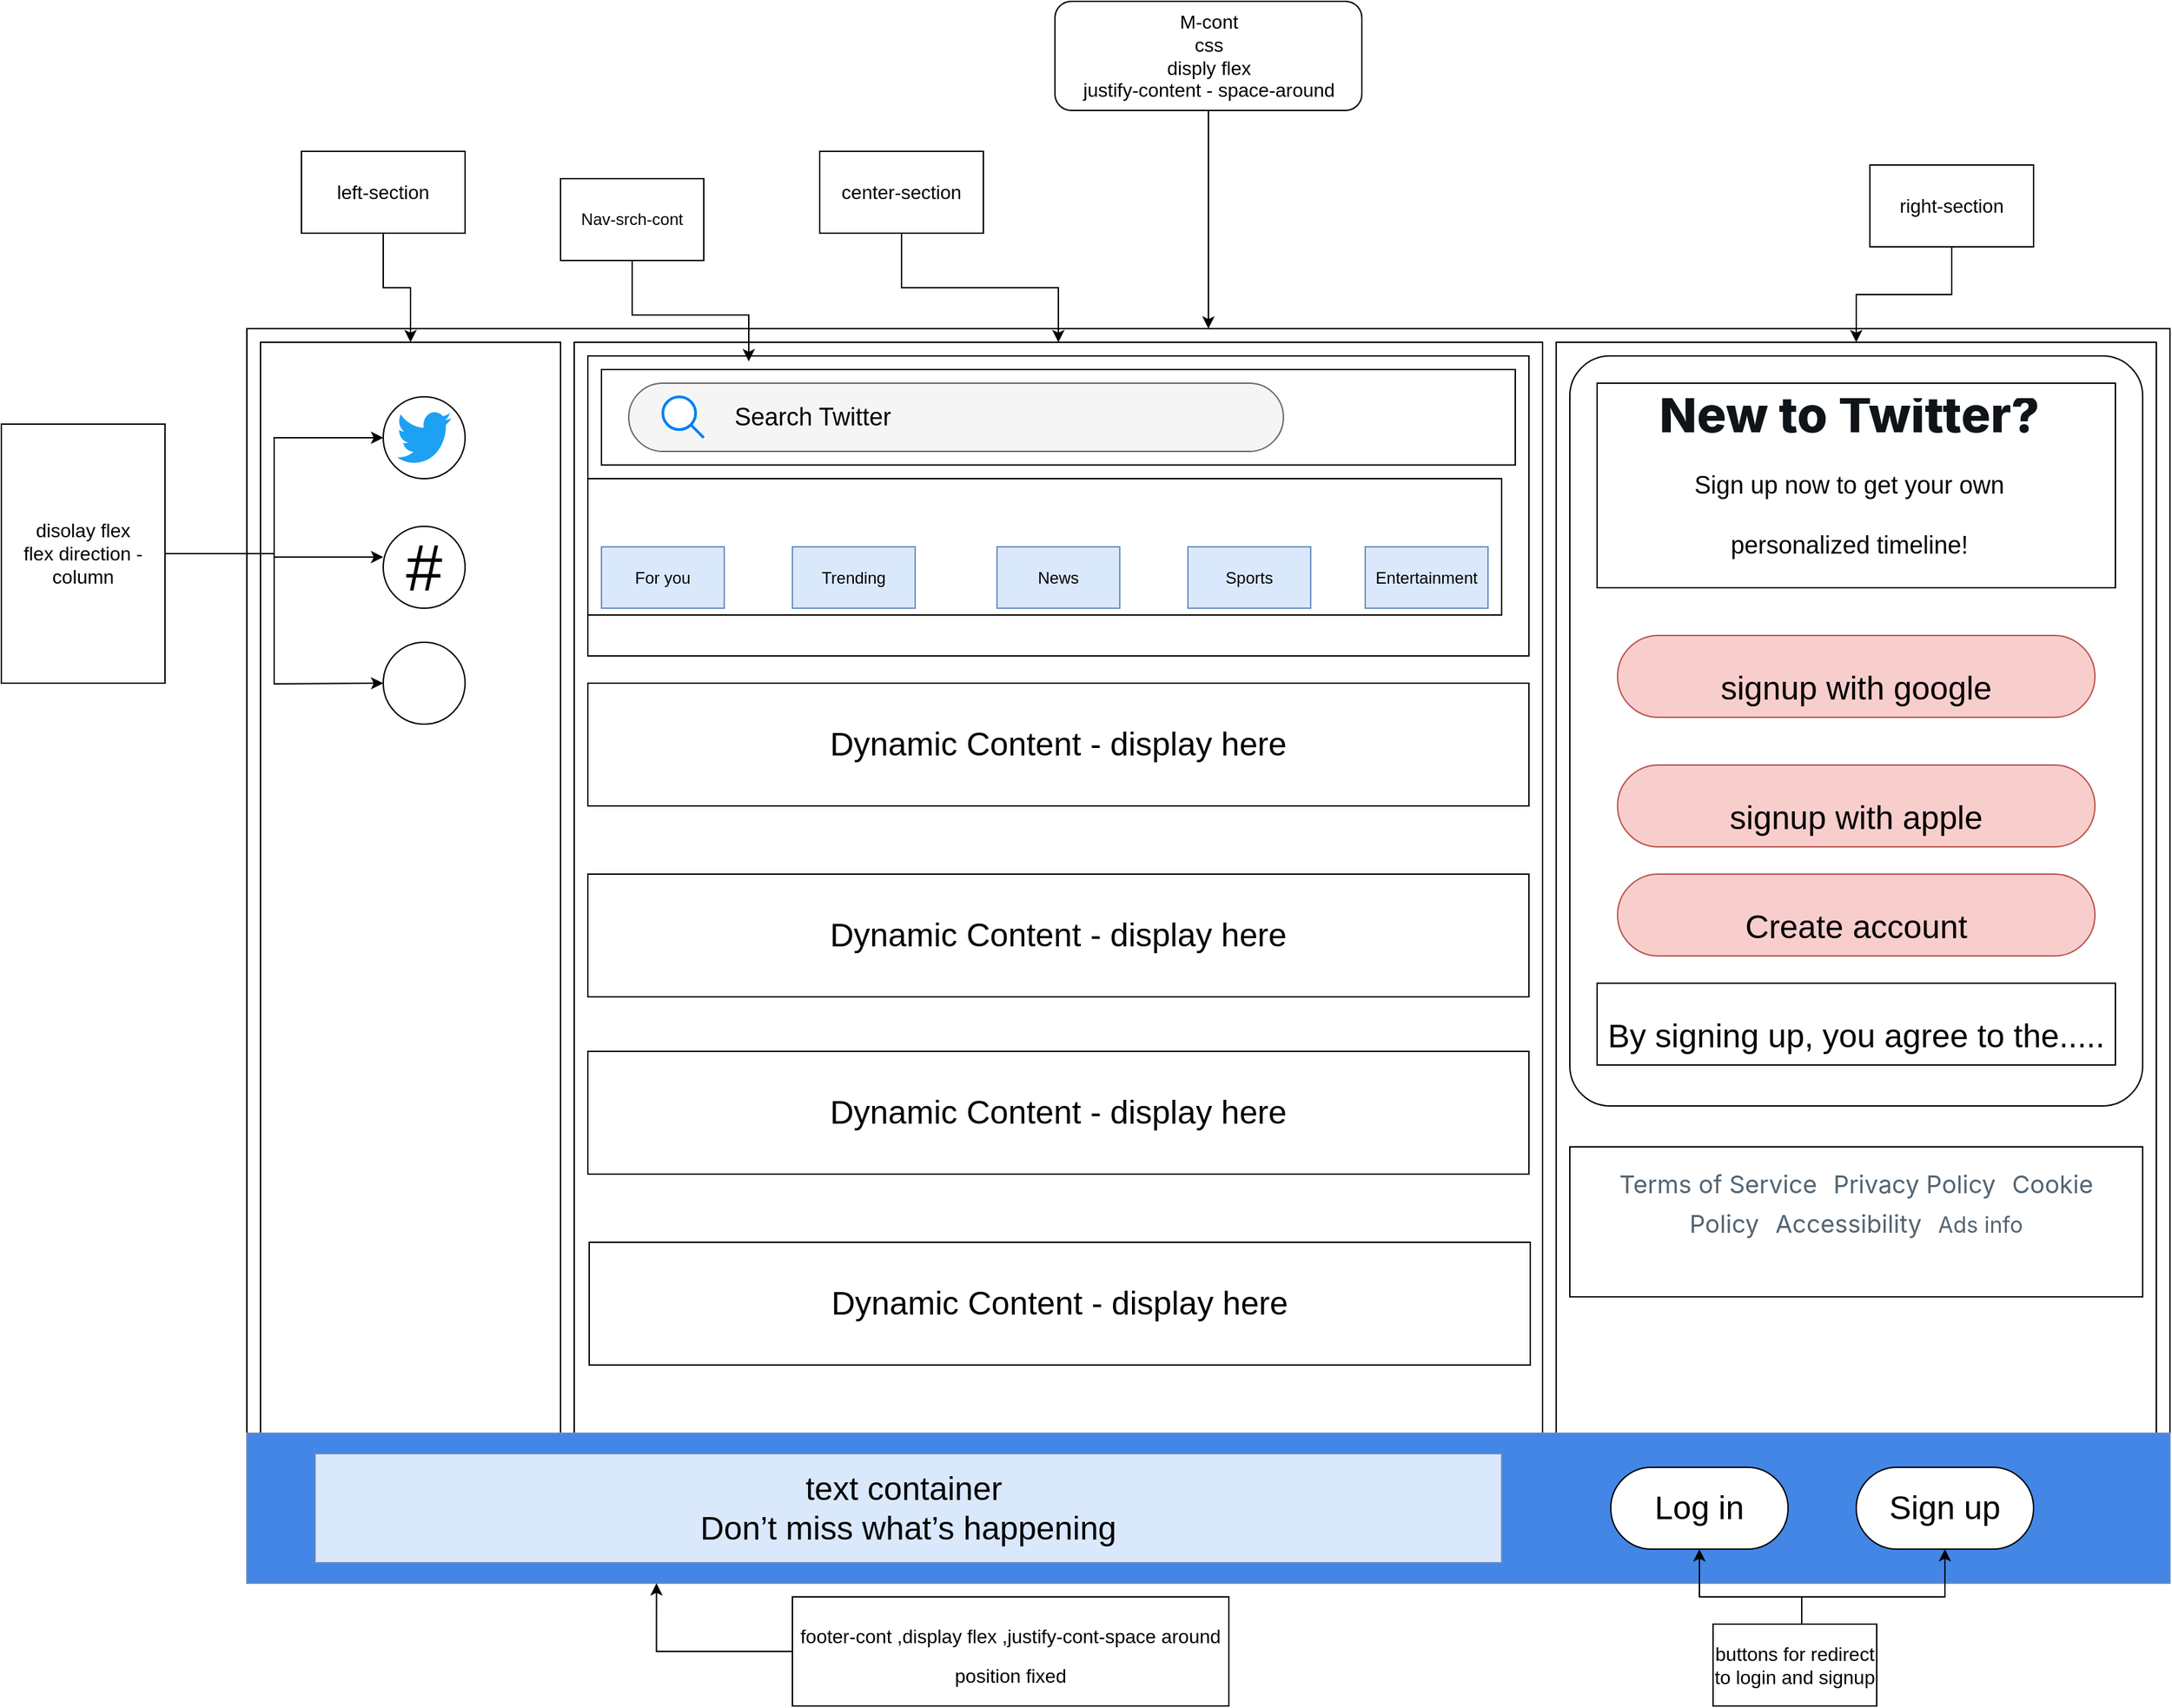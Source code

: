 <mxfile version="21.0.10" type="device"><diagram name="Page-1" id="zdwFuDenDpXzvSVqzNZZ"><mxGraphModel dx="3435" dy="2275" grid="1" gridSize="10" guides="1" tooltips="1" connect="1" arrows="1" fold="1" page="1" pageScale="1" pageWidth="850" pageHeight="1100" math="0" shadow="0"><root><mxCell id="0"/><mxCell id="1" parent="0"/><mxCell id="eelL4vkKt_CZRqixZH_p-2" value="" style="rounded=0;whiteSpace=wrap;html=1;movable=0;resizable=0;rotatable=0;deletable=0;editable=0;connectable=0;" parent="1" vertex="1"><mxGeometry x="140" y="80" width="1410" height="830" as="geometry"/></mxCell><mxCell id="eelL4vkKt_CZRqixZH_p-6" value="" style="edgeStyle=orthogonalEdgeStyle;rounded=0;orthogonalLoop=1;jettySize=auto;html=1;" parent="1" source="eelL4vkKt_CZRqixZH_p-5" target="eelL4vkKt_CZRqixZH_p-2" edge="1"><mxGeometry relative="1" as="geometry"/></mxCell><mxCell id="eelL4vkKt_CZRqixZH_p-5" value="&lt;font style=&quot;font-size: 14px;&quot;&gt;M-cont&lt;br&gt;css&lt;br&gt;disply flex&lt;br&gt;justify-content - space-around&lt;/font&gt;" style="rounded=1;whiteSpace=wrap;html=1;" parent="1" vertex="1"><mxGeometry x="732.5" y="-160" width="225" height="80" as="geometry"/></mxCell><mxCell id="eelL4vkKt_CZRqixZH_p-7" value="" style="rounded=0;whiteSpace=wrap;html=1;movable=0;resizable=0;rotatable=0;deletable=0;editable=0;connectable=0;" parent="1" vertex="1"><mxGeometry x="150" y="90" width="220" height="810" as="geometry"/></mxCell><mxCell id="eelL4vkKt_CZRqixZH_p-8" value="" style="rounded=0;whiteSpace=wrap;html=1;movable=0;resizable=0;rotatable=0;deletable=0;editable=0;connectable=0;" parent="1" vertex="1"><mxGeometry x="380" y="90" width="710" height="820" as="geometry"/></mxCell><mxCell id="eelL4vkKt_CZRqixZH_p-9" value="" style="rounded=0;whiteSpace=wrap;html=1;movable=0;resizable=0;rotatable=0;deletable=0;editable=0;connectable=0;" parent="1" vertex="1"><mxGeometry x="1100" y="90" width="440" height="810" as="geometry"/></mxCell><mxCell id="eelL4vkKt_CZRqixZH_p-10" value="" style="ellipse;whiteSpace=wrap;html=1;aspect=fixed;" parent="1" vertex="1"><mxGeometry x="240" y="130" width="60" height="60" as="geometry"/></mxCell><mxCell id="eelL4vkKt_CZRqixZH_p-23" style="edgeStyle=orthogonalEdgeStyle;rounded=0;orthogonalLoop=1;jettySize=auto;html=1;fontSize=14;" parent="1" source="eelL4vkKt_CZRqixZH_p-13" target="eelL4vkKt_CZRqixZH_p-9" edge="1"><mxGeometry relative="1" as="geometry"/></mxCell><mxCell id="eelL4vkKt_CZRqixZH_p-13" value="&lt;font style=&quot;font-size: 14px;&quot;&gt;right-section&lt;/font&gt;" style="rounded=0;whiteSpace=wrap;html=1;" parent="1" vertex="1"><mxGeometry x="1330" y="-40" width="120" height="60" as="geometry"/></mxCell><mxCell id="eelL4vkKt_CZRqixZH_p-21" style="edgeStyle=orthogonalEdgeStyle;rounded=0;orthogonalLoop=1;jettySize=auto;html=1;fontSize=14;" parent="1" source="eelL4vkKt_CZRqixZH_p-14" target="eelL4vkKt_CZRqixZH_p-8" edge="1"><mxGeometry relative="1" as="geometry"/></mxCell><mxCell id="eelL4vkKt_CZRqixZH_p-14" value="&lt;font style=&quot;font-size: 14px;&quot;&gt;center-section&lt;/font&gt;" style="rounded=0;whiteSpace=wrap;html=1;" parent="1" vertex="1"><mxGeometry x="560" y="-50" width="120" height="60" as="geometry"/></mxCell><mxCell id="eelL4vkKt_CZRqixZH_p-22" style="edgeStyle=orthogonalEdgeStyle;rounded=0;orthogonalLoop=1;jettySize=auto;html=1;entryX=0.5;entryY=0;entryDx=0;entryDy=0;fontSize=14;" parent="1" source="eelL4vkKt_CZRqixZH_p-15" target="eelL4vkKt_CZRqixZH_p-7" edge="1"><mxGeometry relative="1" as="geometry"/></mxCell><mxCell id="eelL4vkKt_CZRqixZH_p-15" value="&lt;font style=&quot;font-size: 14px;&quot;&gt;left-section&lt;/font&gt;" style="rounded=0;whiteSpace=wrap;html=1;" parent="1" vertex="1"><mxGeometry x="180" y="-50" width="120" height="60" as="geometry"/></mxCell><mxCell id="eelL4vkKt_CZRqixZH_p-34" value="" style="rounded=0;whiteSpace=wrap;html=1;fontSize=18;movable=1;resizable=1;rotatable=1;deletable=1;editable=1;connectable=1;" parent="1" vertex="1"><mxGeometry x="390" y="100" width="690" height="220" as="geometry"/></mxCell><mxCell id="lHBNWHsY7B1_Y1NMt-Qw-1" value="" style="rounded=0;whiteSpace=wrap;html=1;movable=1;resizable=1;rotatable=1;deletable=1;editable=1;connectable=1;" parent="1" vertex="1"><mxGeometry x="400" y="110" width="670" height="70" as="geometry"/></mxCell><mxCell id="ck7uMBjbUjayNVONSBxP-2" style="edgeStyle=orthogonalEdgeStyle;rounded=0;orthogonalLoop=1;jettySize=auto;html=1;entryX=0.171;entryY=0.018;entryDx=0;entryDy=0;entryPerimeter=0;" parent="1" source="ck7uMBjbUjayNVONSBxP-1" target="eelL4vkKt_CZRqixZH_p-34" edge="1"><mxGeometry relative="1" as="geometry"><Array as="points"><mxPoint x="423" y="70"/><mxPoint x="508" y="70"/></Array></mxGeometry></mxCell><mxCell id="ck7uMBjbUjayNVONSBxP-1" value="Nav-srch-cont" style="rounded=0;whiteSpace=wrap;html=1;" parent="1" vertex="1"><mxGeometry x="370" y="-30" width="105" height="60" as="geometry"/></mxCell><mxCell id="eelL4vkKt_CZRqixZH_p-25" value="" style="rounded=1;whiteSpace=wrap;html=1;fontSize=14;movable=1;resizable=1;rotatable=1;deletable=1;editable=1;connectable=1;arcSize=50;fillColor=#f5f5f5;fontColor=#333333;strokeColor=#666666;" parent="1" vertex="1"><mxGeometry x="420" y="120" width="480" height="50" as="geometry"/></mxCell><mxCell id="eelL4vkKt_CZRqixZH_p-27" value="" style="html=1;verticalLabelPosition=bottom;align=center;labelBackgroundColor=#ffffff;verticalAlign=top;strokeWidth=2;strokeColor=#0080F0;shadow=0;dashed=0;shape=mxgraph.ios7.icons.looking_glass;fontSize=14;" parent="1" vertex="1"><mxGeometry x="445" y="130" width="30" height="30" as="geometry"/></mxCell><mxCell id="eelL4vkKt_CZRqixZH_p-28" value="&lt;font style=&quot;font-size: 18px;&quot;&gt;Search Twitter&lt;/font&gt;" style="text;html=1;strokeColor=none;fillColor=none;align=center;verticalAlign=middle;whiteSpace=wrap;rounded=0;fontSize=14;movable=1;resizable=1;rotatable=1;deletable=1;editable=1;connectable=1;" parent="1" vertex="1"><mxGeometry x="490" y="130" width="130" height="30" as="geometry"/></mxCell><mxCell id="ck7uMBjbUjayNVONSBxP-3" value="" style="shape=image;html=1;verticalAlign=top;verticalLabelPosition=bottom;labelBackgroundColor=#ffffff;imageAspect=0;aspect=fixed;image=https://cdn4.iconfinder.com/data/icons/evil-icons-user-interface/64/setting-128.png" parent="1" vertex="1"><mxGeometry x="990" y="120" width="50" height="50" as="geometry"/></mxCell><mxCell id="ck7uMBjbUjayNVONSBxP-10" value="" style="dashed=0;outlineConnect=0;html=1;align=center;labelPosition=center;verticalLabelPosition=bottom;verticalAlign=top;shape=mxgraph.weblogos.twitter;fillColor=#1DA1F2;strokeColor=none" parent="1" vertex="1"><mxGeometry x="250" y="140" width="40" height="40" as="geometry"/></mxCell><mxCell id="ck7uMBjbUjayNVONSBxP-18" value="" style="ellipse;whiteSpace=wrap;html=1;aspect=fixed;" parent="1" vertex="1"><mxGeometry x="240" y="225" width="60" height="60" as="geometry"/></mxCell><mxCell id="ck7uMBjbUjayNVONSBxP-19" value="" style="ellipse;whiteSpace=wrap;html=1;aspect=fixed;" parent="1" vertex="1"><mxGeometry x="240" y="310" width="60" height="60" as="geometry"/></mxCell><mxCell id="ck7uMBjbUjayNVONSBxP-22" value="&lt;font style=&quot;font-size: 48px;&quot;&gt;#&lt;/font&gt;" style="text;html=1;strokeColor=none;fillColor=none;align=center;verticalAlign=middle;whiteSpace=wrap;rounded=0;" parent="1" vertex="1"><mxGeometry x="240" y="240" width="60" height="30" as="geometry"/></mxCell><mxCell id="ck7uMBjbUjayNVONSBxP-23" value="" style="shape=image;html=1;verticalAlign=top;verticalLabelPosition=bottom;labelBackgroundColor=#ffffff;imageAspect=0;aspect=fixed;image=https://cdn4.iconfinder.com/data/icons/evil-icons-user-interface/64/setting-128.png" parent="1" vertex="1"><mxGeometry x="245" y="315" width="50" height="50" as="geometry"/></mxCell><mxCell id="ck7uMBjbUjayNVONSBxP-26" value="" style="group" parent="1" vertex="1" connectable="0"><mxGeometry x="390" y="190" width="670" height="100" as="geometry"/></mxCell><mxCell id="ck7uMBjbUjayNVONSBxP-4" value="" style="rounded=0;whiteSpace=wrap;html=1;movable=1;resizable=1;rotatable=1;deletable=1;editable=1;connectable=1;" parent="ck7uMBjbUjayNVONSBxP-26" vertex="1"><mxGeometry width="670" height="100" as="geometry"/></mxCell><mxCell id="ck7uMBjbUjayNVONSBxP-5" value="For you" style="rounded=0;whiteSpace=wrap;html=1;fillColor=#dae8fc;strokeColor=#6c8ebf;" parent="ck7uMBjbUjayNVONSBxP-26" vertex="1"><mxGeometry x="10" y="50" width="90" height="45.0" as="geometry"/></mxCell><mxCell id="ck7uMBjbUjayNVONSBxP-6" value="Trending" style="rounded=0;whiteSpace=wrap;html=1;fillColor=#dae8fc;strokeColor=#6c8ebf;" parent="ck7uMBjbUjayNVONSBxP-26" vertex="1"><mxGeometry x="150" y="50" width="90" height="45.0" as="geometry"/></mxCell><mxCell id="ck7uMBjbUjayNVONSBxP-7" value="News" style="rounded=0;whiteSpace=wrap;html=1;fillColor=#dae8fc;strokeColor=#6c8ebf;" parent="ck7uMBjbUjayNVONSBxP-26" vertex="1"><mxGeometry x="300" y="50" width="90" height="45.0" as="geometry"/></mxCell><mxCell id="ck7uMBjbUjayNVONSBxP-8" value="Sports" style="rounded=0;whiteSpace=wrap;html=1;fillColor=#dae8fc;strokeColor=#6c8ebf;" parent="ck7uMBjbUjayNVONSBxP-26" vertex="1"><mxGeometry x="440" y="50" width="90" height="45.0" as="geometry"/></mxCell><mxCell id="ck7uMBjbUjayNVONSBxP-9" value="Entertainment" style="rounded=0;whiteSpace=wrap;html=1;fillColor=#dae8fc;strokeColor=#6c8ebf;" parent="ck7uMBjbUjayNVONSBxP-26" vertex="1"><mxGeometry x="570" y="50" width="90" height="45.0" as="geometry"/></mxCell><mxCell id="ck7uMBjbUjayNVONSBxP-30" value="" style="rounded=1;whiteSpace=wrap;html=1;fontSize=48;arcSize=7;" parent="1" vertex="1"><mxGeometry x="1110" y="100" width="420" height="550" as="geometry"/></mxCell><mxCell id="ck7uMBjbUjayNVONSBxP-29" value="" style="rounded=0;whiteSpace=wrap;html=1;fontSize=48;" parent="1" vertex="1"><mxGeometry x="1130" y="120" width="380" height="150" as="geometry"/></mxCell><mxCell id="ck7uMBjbUjayNVONSBxP-32" value="&lt;div style=&quot;&quot;&gt;&lt;span style=&quot;font-size: 24px; background-color: initial;&quot;&gt;signup with google&lt;/span&gt;&lt;/div&gt;" style="rounded=1;whiteSpace=wrap;html=1;fontSize=48;arcSize=50;fillColor=#f8cecc;strokeColor=#b85450;align=center;" parent="1" vertex="1"><mxGeometry x="1145" y="305" width="350" height="60" as="geometry"/></mxCell><mxCell id="ck7uMBjbUjayNVONSBxP-33" value="&lt;font style=&quot;font-size: 24px;&quot;&gt;signup with apple&lt;/font&gt;" style="rounded=1;whiteSpace=wrap;html=1;fontSize=48;arcSize=50;fillColor=#f8cecc;strokeColor=#b85450;" parent="1" vertex="1"><mxGeometry x="1145" y="400" width="350" height="60" as="geometry"/></mxCell><mxCell id="ck7uMBjbUjayNVONSBxP-34" value="&lt;font style=&quot;font-size: 24px;&quot;&gt;Create account&lt;/font&gt;" style="rounded=1;whiteSpace=wrap;html=1;fontSize=48;arcSize=50;fillColor=#f8cecc;strokeColor=#b85450;" parent="1" vertex="1"><mxGeometry x="1145" y="480" width="350" height="60" as="geometry"/></mxCell><mxCell id="ck7uMBjbUjayNVONSBxP-35" value="&lt;font style=&quot;font-size: 24px;&quot;&gt;By signing up, you agree to the.....&lt;/font&gt;" style="rounded=0;whiteSpace=wrap;html=1;fontSize=48;" parent="1" vertex="1"><mxGeometry x="1130" y="560" width="380" height="60" as="geometry"/></mxCell><mxCell id="ck7uMBjbUjayNVONSBxP-38" value="&lt;font style=&quot;font-size: 18px;&quot;&gt;&lt;a style=&quot;--tw-border-spacing-x: 0; --tw-border-spacing-y: 0; --tw-translate-x: 0; --tw-translate-y: 0; --tw-rotate: 0; --tw-skew-x: 0; --tw-skew-y: 0; --tw-scale-x: 1; --tw-scale-y: 1; --tw-pan-x: ; --tw-pan-y: ; --tw-pinch-zoom: ; --tw-scroll-snap-strictness: proximity; --tw-ordinal: ; --tw-slashed-zero: ; --tw-numeric-figure: ; --tw-numeric-spacing: ; --tw-numeric-fraction: ; --tw-ring-inset: ; --tw-ring-offset-width: 0px; --tw-ring-offset-color: #fff; --tw-ring-color: rgb(59 130 246 / 0.5); --tw-ring-offset-shadow: 0 0 #0000; --tw-ring-shadow: 0 0 #0000; --tw-shadow: 0 0 #0000; --tw-shadow-colored: 0 0 #0000; --tw-blur: ; --tw-brightness: ; --tw-contrast: ; --tw-grayscale: ; --tw-hue-rotate: ; --tw-invert: ; --tw-saturate: ; --tw-sepia: ; --tw-drop-shadow: ; --tw-backdrop-blur: ; --tw-backdrop-brightness: ; --tw-backdrop-contrast: ; --tw-backdrop-grayscale: ; --tw-backdrop-hue-rotate: ; --tw-backdrop-invert: ; --tw-backdrop-opacity: ; --tw-backdrop-saturate: ; --tw-backdrop-sepia: ; cursor: pointer; background-color: rgb(255, 255, 255); color: rgb(83, 100, 113); font-variant-numeric: normal; font-variant-east-asian: normal; font-variant-alternates: normal; font-kerning: auto; font-optical-sizing: auto; font-feature-settings: normal; font-variation-settings: normal; font-stretch: normal; line-height: 16px; font-family: TwitterChirp, -apple-system, BlinkMacSystemFont, &amp;quot;Segoe UI&amp;quot;, Roboto, Helvetica, Arial, sans-serif; list-style: none; margin: 2px 0px; text-align: start; text-decoration-line: none; border: 0px solid black; box-sizing: border-box; display: inline; padding: 0px 12px 0px 0px; overflow-wrap: break-word; min-width: 0px;&quot; class=&quot;css-4rbku5 css-18t94o4 css-901oao r-14j79pv r-1loqt21 r-37j5jr r-n6v787 r-16dba41 r-1cwl3u0 r-hrzydr r-bcqeeo r-j2kj52 r-qvutc0&quot; role=&quot;link&quot; target=&quot;_blank&quot; rel=&quot;noopener noreferrer nofollow&quot; dir=&quot;ltr&quot; href=&quot;https://twitter.com/tos&quot;&gt;Terms of Service&lt;/a&gt;&lt;a style=&quot;--tw-border-spacing-x: 0; --tw-border-spacing-y: 0; --tw-translate-x: 0; --tw-translate-y: 0; --tw-rotate: 0; --tw-skew-x: 0; --tw-skew-y: 0; --tw-scale-x: 1; --tw-scale-y: 1; --tw-pan-x: ; --tw-pan-y: ; --tw-pinch-zoom: ; --tw-scroll-snap-strictness: proximity; --tw-ordinal: ; --tw-slashed-zero: ; --tw-numeric-figure: ; --tw-numeric-spacing: ; --tw-numeric-fraction: ; --tw-ring-inset: ; --tw-ring-offset-width: 0px; --tw-ring-offset-color: #fff; --tw-ring-color: rgb(59 130 246 / 0.5); --tw-ring-offset-shadow: 0 0 #0000; --tw-ring-shadow: 0 0 #0000; --tw-shadow: 0 0 #0000; --tw-shadow-colored: 0 0 #0000; --tw-blur: ; --tw-brightness: ; --tw-contrast: ; --tw-grayscale: ; --tw-hue-rotate: ; --tw-invert: ; --tw-saturate: ; --tw-sepia: ; --tw-drop-shadow: ; --tw-backdrop-blur: ; --tw-backdrop-brightness: ; --tw-backdrop-contrast: ; --tw-backdrop-grayscale: ; --tw-backdrop-hue-rotate: ; --tw-backdrop-invert: ; --tw-backdrop-opacity: ; --tw-backdrop-saturate: ; --tw-backdrop-sepia: ; cursor: pointer; background-color: rgb(255, 255, 255); color: rgb(83, 100, 113); font-variant-numeric: normal; font-variant-east-asian: normal; font-variant-alternates: normal; font-kerning: auto; font-optical-sizing: auto; font-feature-settings: normal; font-variation-settings: normal; font-stretch: normal; line-height: 16px; font-family: TwitterChirp, -apple-system, BlinkMacSystemFont, &amp;quot;Segoe UI&amp;quot;, Roboto, Helvetica, Arial, sans-serif; list-style: none; margin: 2px 0px; text-align: start; text-decoration-line: none; border: 0px solid black; box-sizing: border-box; display: inline; padding: 0px 12px 0px 0px; overflow-wrap: break-word; min-width: 0px;&quot; class=&quot;css-4rbku5 css-18t94o4 css-901oao r-14j79pv r-1loqt21 r-37j5jr r-n6v787 r-16dba41 r-1cwl3u0 r-hrzydr r-bcqeeo r-j2kj52 r-qvutc0&quot; role=&quot;link&quot; target=&quot;_blank&quot; rel=&quot;noopener noreferrer nofollow&quot; dir=&quot;ltr&quot; href=&quot;https://twitter.com/privacy&quot;&gt;&lt;span style=&quot;--tw-border-spacing-x: 0; --tw-border-spacing-y: 0; --tw-translate-x: 0; --tw-translate-y: 0; --tw-rotate: 0; --tw-skew-x: 0; --tw-skew-y: 0; --tw-scale-x: 1; --tw-scale-y: 1; --tw-pan-x: ; --tw-pan-y: ; --tw-pinch-zoom: ; --tw-scroll-snap-strictness: proximity; --tw-ordinal: ; --tw-slashed-zero: ; --tw-numeric-figure: ; --tw-numeric-spacing: ; --tw-numeric-fraction: ; --tw-ring-inset: ; --tw-ring-offset-width: 0px; --tw-ring-offset-color: #fff; --tw-ring-color: rgb(59 130 246 / 0.5); --tw-ring-offset-shadow: 0 0 #0000; --tw-ring-shadow: 0 0 #0000; --tw-shadow: 0 0 #0000; --tw-shadow-colored: 0 0 #0000; --tw-blur: ; --tw-brightness: ; --tw-contrast: ; --tw-grayscale: ; --tw-hue-rotate: ; --tw-invert: ; --tw-saturate: ; --tw-sepia: ; --tw-drop-shadow: ; --tw-backdrop-blur: ; --tw-backdrop-brightness: ; --tw-backdrop-contrast: ; --tw-backdrop-grayscale: ; --tw-backdrop-hue-rotate: ; --tw-backdrop-invert: ; --tw-backdrop-opacity: ; --tw-backdrop-saturate: ; --tw-backdrop-sepia: ; border: 0px solid black; box-sizing: border-box; color: inherit; display: inline; font-style: inherit; font-variant: inherit; font-weight: inherit; font-stretch: inherit; line-height: inherit; font-family: inherit; font-optical-sizing: inherit; font-kerning: inherit; font-feature-settings: inherit; font-variation-settings: inherit; margin: 0px; padding: 0px; overflow-wrap: break-word; min-width: 0px;&quot; class=&quot;css-901oao css-16my406 r-poiln3 r-bcqeeo r-qvutc0&quot;&gt;Privacy Policy&lt;/span&gt;&lt;/a&gt;&lt;a style=&quot;--tw-border-spacing-x: 0; --tw-border-spacing-y: 0; --tw-translate-x: 0; --tw-translate-y: 0; --tw-rotate: 0; --tw-skew-x: 0; --tw-skew-y: 0; --tw-scale-x: 1; --tw-scale-y: 1; --tw-pan-x: ; --tw-pan-y: ; --tw-pinch-zoom: ; --tw-scroll-snap-strictness: proximity; --tw-ordinal: ; --tw-slashed-zero: ; --tw-numeric-figure: ; --tw-numeric-spacing: ; --tw-numeric-fraction: ; --tw-ring-inset: ; --tw-ring-offset-width: 0px; --tw-ring-offset-color: #fff; --tw-ring-color: rgb(59 130 246 / 0.5); --tw-ring-offset-shadow: 0 0 #0000; --tw-ring-shadow: 0 0 #0000; --tw-shadow: 0 0 #0000; --tw-shadow-colored: 0 0 #0000; --tw-blur: ; --tw-brightness: ; --tw-contrast: ; --tw-grayscale: ; --tw-hue-rotate: ; --tw-invert: ; --tw-saturate: ; --tw-sepia: ; --tw-drop-shadow: ; --tw-backdrop-blur: ; --tw-backdrop-brightness: ; --tw-backdrop-contrast: ; --tw-backdrop-grayscale: ; --tw-backdrop-hue-rotate: ; --tw-backdrop-invert: ; --tw-backdrop-opacity: ; --tw-backdrop-saturate: ; --tw-backdrop-sepia: ; cursor: pointer; background-color: rgb(255, 255, 255); color: rgb(83, 100, 113); font-variant-numeric: normal; font-variant-east-asian: normal; font-variant-alternates: normal; font-kerning: auto; font-optical-sizing: auto; font-feature-settings: normal; font-variation-settings: normal; font-stretch: normal; line-height: 16px; font-family: TwitterChirp, -apple-system, BlinkMacSystemFont, &amp;quot;Segoe UI&amp;quot;, Roboto, Helvetica, Arial, sans-serif; list-style: none; margin: 2px 0px; text-align: start; text-decoration-line: none; border: 0px solid black; box-sizing: border-box; display: inline; padding: 0px 12px 0px 0px; overflow-wrap: break-word; min-width: 0px;&quot; class=&quot;css-4rbku5 css-18t94o4 css-901oao r-14j79pv r-1loqt21 r-37j5jr r-n6v787 r-16dba41 r-1cwl3u0 r-hrzydr r-bcqeeo r-j2kj52 r-qvutc0&quot; role=&quot;link&quot; target=&quot;_blank&quot; rel=&quot;noopener noreferrer nofollow&quot; dir=&quot;ltr&quot; href=&quot;https://support.twitter.com/articles/20170514&quot;&gt;&lt;span style=&quot;--tw-border-spacing-x: 0; --tw-border-spacing-y: 0; --tw-translate-x: 0; --tw-translate-y: 0; --tw-rotate: 0; --tw-skew-x: 0; --tw-skew-y: 0; --tw-scale-x: 1; --tw-scale-y: 1; --tw-pan-x: ; --tw-pan-y: ; --tw-pinch-zoom: ; --tw-scroll-snap-strictness: proximity; --tw-ordinal: ; --tw-slashed-zero: ; --tw-numeric-figure: ; --tw-numeric-spacing: ; --tw-numeric-fraction: ; --tw-ring-inset: ; --tw-ring-offset-width: 0px; --tw-ring-offset-color: #fff; --tw-ring-color: rgb(59 130 246 / 0.5); --tw-ring-offset-shadow: 0 0 #0000; --tw-ring-shadow: 0 0 #0000; --tw-shadow: 0 0 #0000; --tw-shadow-colored: 0 0 #0000; --tw-blur: ; --tw-brightness: ; --tw-contrast: ; --tw-grayscale: ; --tw-hue-rotate: ; --tw-invert: ; --tw-saturate: ; --tw-sepia: ; --tw-drop-shadow: ; --tw-backdrop-blur: ; --tw-backdrop-brightness: ; --tw-backdrop-contrast: ; --tw-backdrop-grayscale: ; --tw-backdrop-hue-rotate: ; --tw-backdrop-invert: ; --tw-backdrop-opacity: ; --tw-backdrop-saturate: ; --tw-backdrop-sepia: ; border: 0px solid black; box-sizing: border-box; color: inherit; display: inline; font-style: inherit; font-variant: inherit; font-weight: inherit; font-stretch: inherit; line-height: inherit; font-family: inherit; font-optical-sizing: inherit; font-kerning: inherit; font-feature-settings: inherit; font-variation-settings: inherit; margin: 0px; padding: 0px; overflow-wrap: break-word; min-width: 0px;&quot; class=&quot;css-901oao css-16my406 r-poiln3 r-bcqeeo r-qvutc0&quot;&gt;Cookie Policy&lt;/span&gt;&lt;/a&gt;&lt;a style=&quot;--tw-border-spacing-x: 0; --tw-border-spacing-y: 0; --tw-translate-x: 0; --tw-translate-y: 0; --tw-rotate: 0; --tw-skew-x: 0; --tw-skew-y: 0; --tw-scale-x: 1; --tw-scale-y: 1; --tw-pan-x: ; --tw-pan-y: ; --tw-pinch-zoom: ; --tw-scroll-snap-strictness: proximity; --tw-ordinal: ; --tw-slashed-zero: ; --tw-numeric-figure: ; --tw-numeric-spacing: ; --tw-numeric-fraction: ; --tw-ring-inset: ; --tw-ring-offset-width: 0px; --tw-ring-offset-color: #fff; --tw-ring-color: rgb(59 130 246 / 0.5); --tw-ring-offset-shadow: 0 0 #0000; --tw-ring-shadow: 0 0 #0000; --tw-shadow: 0 0 #0000; --tw-shadow-colored: 0 0 #0000; --tw-blur: ; --tw-brightness: ; --tw-contrast: ; --tw-grayscale: ; --tw-hue-rotate: ; --tw-invert: ; --tw-saturate: ; --tw-sepia: ; --tw-drop-shadow: ; --tw-backdrop-blur: ; --tw-backdrop-brightness: ; --tw-backdrop-contrast: ; --tw-backdrop-grayscale: ; --tw-backdrop-hue-rotate: ; --tw-backdrop-invert: ; --tw-backdrop-opacity: ; --tw-backdrop-saturate: ; --tw-backdrop-sepia: ; cursor: pointer; background-color: rgb(255, 255, 255); color: rgb(83, 100, 113); font-variant-numeric: normal; font-variant-east-asian: normal; font-variant-alternates: normal; font-kerning: auto; font-optical-sizing: auto; font-feature-settings: normal; font-variation-settings: normal; font-stretch: normal; line-height: 16px; font-family: TwitterChirp, -apple-system, BlinkMacSystemFont, &amp;quot;Segoe UI&amp;quot;, Roboto, Helvetica, Arial, sans-serif; list-style: none; margin: 2px 0px; text-align: start; text-decoration-line: none; border: 0px solid black; box-sizing: border-box; display: inline; padding: 0px 12px 0px 0px; overflow-wrap: break-word; min-width: 0px;&quot; class=&quot;css-4rbku5 css-18t94o4 css-901oao r-14j79pv r-1loqt21 r-37j5jr r-n6v787 r-16dba41 r-1cwl3u0 r-hrzydr r-bcqeeo r-j2kj52 r-qvutc0&quot; role=&quot;link&quot; target=&quot;_blank&quot; rel=&quot;noopener noreferrer nofollow&quot; dir=&quot;ltr&quot; href=&quot;https://help.twitter.com/resources/accessibility&quot;&gt;&lt;span style=&quot;--tw-border-spacing-x: 0; --tw-border-spacing-y: 0; --tw-translate-x: 0; --tw-translate-y: 0; --tw-rotate: 0; --tw-skew-x: 0; --tw-skew-y: 0; --tw-scale-x: 1; --tw-scale-y: 1; --tw-pan-x: ; --tw-pan-y: ; --tw-pinch-zoom: ; --tw-scroll-snap-strictness: proximity; --tw-ordinal: ; --tw-slashed-zero: ; --tw-numeric-figure: ; --tw-numeric-spacing: ; --tw-numeric-fraction: ; --tw-ring-inset: ; --tw-ring-offset-width: 0px; --tw-ring-offset-color: #fff; --tw-ring-color: rgb(59 130 246 / 0.5); --tw-ring-offset-shadow: 0 0 #0000; --tw-ring-shadow: 0 0 #0000; --tw-shadow: 0 0 #0000; --tw-shadow-colored: 0 0 #0000; --tw-blur: ; --tw-brightness: ; --tw-contrast: ; --tw-grayscale: ; --tw-hue-rotate: ; --tw-invert: ; --tw-saturate: ; --tw-sepia: ; --tw-drop-shadow: ; --tw-backdrop-blur: ; --tw-backdrop-brightness: ; --tw-backdrop-contrast: ; --tw-backdrop-grayscale: ; --tw-backdrop-hue-rotate: ; --tw-backdrop-invert: ; --tw-backdrop-opacity: ; --tw-backdrop-saturate: ; --tw-backdrop-sepia: ; border: 0px solid black; box-sizing: border-box; color: inherit; display: inline; font-style: inherit; font-variant: inherit; font-weight: inherit; font-stretch: inherit; line-height: inherit; font-family: inherit; font-optical-sizing: inherit; font-kerning: inherit; font-feature-settings: inherit; font-variation-settings: inherit; margin: 0px; padding: 0px; overflow-wrap: break-word; min-width: 0px;&quot; class=&quot;css-901oao css-16my406 r-poiln3 r-bcqeeo r-qvutc0&quot;&gt;Accessibility&lt;/span&gt;&lt;/a&gt;&lt;/font&gt;&lt;a style=&quot;--tw-border-spacing-x: 0; --tw-border-spacing-y: 0; --tw-translate-x: 0; --tw-translate-y: 0; --tw-rotate: 0; --tw-skew-x: 0; --tw-skew-y: 0; --tw-scale-x: 1; --tw-scale-y: 1; --tw-pan-x: ; --tw-pan-y: ; --tw-pinch-zoom: ; --tw-scroll-snap-strictness: proximity; --tw-ordinal: ; --tw-slashed-zero: ; --tw-numeric-figure: ; --tw-numeric-spacing: ; --tw-numeric-fraction: ; --tw-ring-inset: ; --tw-ring-offset-width: 0px; --tw-ring-offset-color: #fff; --tw-ring-color: rgb(59 130 246 / 0.5); --tw-ring-offset-shadow: 0 0 #0000; --tw-ring-shadow: 0 0 #0000; --tw-shadow: 0 0 #0000; --tw-shadow-colored: 0 0 #0000; --tw-blur: ; --tw-brightness: ; --tw-contrast: ; --tw-grayscale: ; --tw-hue-rotate: ; --tw-invert: ; --tw-saturate: ; --tw-sepia: ; --tw-drop-shadow: ; --tw-backdrop-blur: ; --tw-backdrop-brightness: ; --tw-backdrop-contrast: ; --tw-backdrop-grayscale: ; --tw-backdrop-hue-rotate: ; --tw-backdrop-invert: ; --tw-backdrop-opacity: ; --tw-backdrop-saturate: ; --tw-backdrop-sepia: ; cursor: pointer; background-color: rgb(255, 255, 255); color: rgb(83, 100, 113); font-variant-numeric: normal; font-variant-east-asian: normal; font-variant-alternates: normal; font-kerning: auto; font-optical-sizing: auto; font-feature-settings: normal; font-variation-settings: normal; font-stretch: normal; line-height: 16px; font-family: TwitterChirp, -apple-system, BlinkMacSystemFont, &amp;quot;Segoe UI&amp;quot;, Roboto, Helvetica, Arial, sans-serif; list-style: none; margin: 2px 0px; text-align: start; text-decoration-line: none; border: 0px solid black; box-sizing: border-box; display: inline; padding: 0px 12px 0px 0px; overflow-wrap: break-word; min-width: 0px;&quot; class=&quot;css-4rbku5 css-18t94o4 css-901oao r-14j79pv r-1loqt21 r-37j5jr r-n6v787 r-16dba41 r-1cwl3u0 r-hrzydr r-bcqeeo r-j2kj52 r-qvutc0&quot; role=&quot;link&quot; target=&quot;_blank&quot; rel=&quot;noopener noreferrer nofollow&quot; dir=&quot;ltr&quot; href=&quot;https://business.twitter.com/en/help/troubleshooting/how-twitter-ads-work.html?ref=web-twc-ao-gbl-adsinfo&amp;amp;utm_source=twc&amp;amp;utm_medium=web&amp;amp;utm_campaign=ao&amp;amp;utm_content=adsinfo&quot;&gt;&lt;span style=&quot;font-style: inherit; font-variant: inherit; font-weight: inherit; font-stretch: inherit; line-height: inherit; font-family: inherit; font-optical-sizing: inherit; font-kerning: inherit; font-feature-settings: inherit; font-variation-settings: inherit; --tw-border-spacing-x: 0; --tw-border-spacing-y: 0; --tw-translate-x: 0; --tw-translate-y: 0; --tw-rotate: 0; --tw-skew-x: 0; --tw-skew-y: 0; --tw-scale-x: 1; --tw-scale-y: 1; --tw-pan-x: ; --tw-pan-y: ; --tw-pinch-zoom: ; --tw-scroll-snap-strictness: proximity; --tw-ordinal: ; --tw-slashed-zero: ; --tw-numeric-figure: ; --tw-numeric-spacing: ; --tw-numeric-fraction: ; --tw-ring-inset: ; --tw-ring-offset-width: 0px; --tw-ring-offset-color: #fff; --tw-ring-color: rgb(59 130 246 / 0.5); --tw-ring-offset-shadow: 0 0 #0000; --tw-ring-shadow: 0 0 #0000; --tw-shadow: 0 0 #0000; --tw-shadow-colored: 0 0 #0000; --tw-blur: ; --tw-brightness: ; --tw-contrast: ; --tw-grayscale: ; --tw-hue-rotate: ; --tw-invert: ; --tw-saturate: ; --tw-sepia: ; --tw-drop-shadow: ; --tw-backdrop-blur: ; --tw-backdrop-brightness: ; --tw-backdrop-contrast: ; --tw-backdrop-grayscale: ; --tw-backdrop-hue-rotate: ; --tw-backdrop-invert: ; --tw-backdrop-opacity: ; --tw-backdrop-saturate: ; --tw-backdrop-sepia: ; border: 0px solid black; box-sizing: border-box; color: inherit; display: inline; margin: 0px; padding: 0px; overflow-wrap: break-word; min-width: 0px;&quot; class=&quot;css-901oao css-16my406 r-poiln3 r-bcqeeo r-qvutc0&quot;&gt;&lt;font size=&quot;3&quot;&gt;Ads info&lt;/font&gt;&lt;br&gt;&lt;/span&gt;&lt;/a&gt;" style="rounded=0;whiteSpace=wrap;html=1;fontSize=24;" parent="1" vertex="1"><mxGeometry x="1110" y="680" width="420" height="110" as="geometry"/></mxCell><mxCell id="ck7uMBjbUjayNVONSBxP-39" value="&lt;font style=&quot;font-size: 24px;&quot;&gt;&lt;br&gt;&lt;/font&gt;&lt;h2 style=&quot;--tw-border-spacing-x: 0; --tw-border-spacing-y: 0; --tw-translate-x: 0; --tw-translate-y: 0; --tw-rotate: 0; --tw-skew-x: 0; --tw-skew-y: 0; --tw-scale-x: 1; --tw-scale-y: 1; --tw-pan-x: ; --tw-pan-y: ; --tw-pinch-zoom: ; --tw-scroll-snap-strictness: proximity; --tw-ordinal: ; --tw-slashed-zero: ; --tw-numeric-figure: ; --tw-numeric-spacing: ; --tw-numeric-fraction: ; --tw-ring-inset: ; --tw-ring-offset-width: 0px; --tw-ring-offset-color: #fff; --tw-ring-color: rgb(59 130 246 / 0.5); --tw-ring-offset-shadow: 0 0 #0000; --tw-ring-shadow: 0 0 #0000; --tw-shadow: 0 0 #0000; --tw-shadow-colored: 0 0 #0000; --tw-blur: ; --tw-brightness: ; --tw-contrast: ; --tw-grayscale: ; --tw-hue-rotate: ; --tw-invert: ; --tw-saturate: ; --tw-sepia: ; --tw-drop-shadow: ; --tw-backdrop-blur: ; --tw-backdrop-brightness: ; --tw-backdrop-contrast: ; --tw-backdrop-grayscale: ; --tw-backdrop-hue-rotate: ; --tw-backdrop-invert: ; --tw-backdrop-opacity: ; --tw-backdrop-saturate: ; --tw-backdrop-sepia: ; background-color: rgb(255, 255, 255); font-variant-numeric: inherit; font-variant-east-asian: inherit; font-variant-alternates: inherit; font-weight: inherit; font-stretch: inherit; line-height: inherit; font-family: &amp;quot;Times New Roman&amp;quot;; font-optical-sizing: inherit; font-kerning: inherit; font-feature-settings: inherit; font-variation-settings: inherit; list-style: none; margin: 0px; text-align: start; -webkit-box-align: stretch; -webkit-box-direction: normal; -webkit-box-orient: horizontal; align-items: stretch; border: 0px solid black; box-sizing: border-box; display: flex; flex-basis: auto; flex-direction: row; flex-shrink: 0; min-height: 0px; min-width: 0px; padding: 0px; position: relative; z-index: 0;&quot; class=&quot;css-4rbku5 css-1dbjc4n r-18u37iz&quot; role=&quot;heading&quot; aria-level=&quot;2&quot;&gt;&lt;div style=&quot;--tw-border-spacing-x: 0; --tw-border-spacing-y: 0; --tw-translate-x: 0; --tw-translate-y: 0; --tw-rotate: 0; --tw-skew-x: 0; --tw-skew-y: 0; --tw-scale-x: 1; --tw-scale-y: 1; --tw-pan-x: ; --tw-pan-y: ; --tw-pinch-zoom: ; --tw-scroll-snap-strictness: proximity; --tw-ordinal: ; --tw-slashed-zero: ; --tw-numeric-figure: ; --tw-numeric-spacing: ; --tw-numeric-fraction: ; --tw-ring-inset: ; --tw-ring-offset-width: 0px; --tw-ring-offset-color: #fff; --tw-ring-color: rgb(59 130 246 / 0.5); --tw-ring-offset-shadow: 0 0 #0000; --tw-ring-shadow: 0 0 #0000; --tw-shadow: 0 0 #0000; --tw-shadow-colored: 0 0 #0000; --tw-blur: ; --tw-brightness: ; --tw-contrast: ; --tw-grayscale: ; --tw-hue-rotate: ; --tw-invert: ; --tw-saturate: ; --tw-sepia: ; --tw-drop-shadow: ; --tw-backdrop-blur: ; --tw-backdrop-brightness: ; --tw-backdrop-contrast: ; --tw-backdrop-grayscale: ; --tw-backdrop-hue-rotate: ; --tw-backdrop-invert: ; --tw-backdrop-opacity: ; --tw-backdrop-saturate: ; --tw-backdrop-sepia: ; border: 0px solid black; box-sizing: border-box; color: rgb(15, 20, 25); display: -webkit-box; font-variant-numeric: normal; font-variant-east-asian: normal; font-variant-alternates: normal; font-kerning: auto; font-optical-sizing: auto; font-feature-settings: normal; font-variation-settings: normal; font-weight: 800; font-stretch: normal; line-height: 24px; font-family: TwitterChirp, -apple-system, BlinkMacSystemFont, &amp;quot;Segoe UI&amp;quot;, Roboto, Helvetica, Arial, sans-serif; margin: 0px; padding: 0px; overflow-wrap: break-word; -webkit-box-orient: vertical; max-width: 100%; overflow: hidden; text-overflow: ellipsis; min-width: 0px; align-self: center; -webkit-line-clamp: 3;&quot; class=&quot;css-901oao css-cens5h r-1kihuf0 r-18jsvk2 r-37j5jr r-adyw6z r-1vr29t4 r-135wba7 r-bcqeeo r-qvutc0&quot; dir=&quot;ltr&quot;&gt;&lt;font style=&quot;font-size: 36px;&quot;&gt;New to Twitter?&lt;/font&gt;&lt;/div&gt;&lt;/h2&gt;" style="text;html=1;strokeColor=none;fillColor=none;align=center;verticalAlign=middle;whiteSpace=wrap;rounded=0;fontSize=18;" parent="1" vertex="1"><mxGeometry x="1145" y="90" width="340" height="80" as="geometry"/></mxCell><mxCell id="ck7uMBjbUjayNVONSBxP-40" value="&lt;font style=&quot;font-size: 18px;&quot;&gt;Sign up now to get your own personalized timeline!&lt;/font&gt;" style="text;html=1;align=center;verticalAlign=middle;whiteSpace=wrap;rounded=0;fontSize=36;" parent="1" vertex="1"><mxGeometry x="1165" y="110" width="300" height="200" as="geometry"/></mxCell><mxCell id="ck7uMBjbUjayNVONSBxP-41" value="Dynamic Content - display here" style="rounded=0;whiteSpace=wrap;html=1;fontSize=24;" parent="1" vertex="1"><mxGeometry x="390" y="340" width="690" height="90" as="geometry"/></mxCell><mxCell id="ck7uMBjbUjayNVONSBxP-42" value="Dynamic Content - display here" style="rounded=0;whiteSpace=wrap;html=1;fontSize=24;" parent="1" vertex="1"><mxGeometry x="390" y="480" width="690" height="90" as="geometry"/></mxCell><mxCell id="ck7uMBjbUjayNVONSBxP-43" value="Dynamic Content - display here" style="rounded=0;whiteSpace=wrap;html=1;fontSize=24;" parent="1" vertex="1"><mxGeometry x="390" y="610" width="690" height="90" as="geometry"/></mxCell><mxCell id="ck7uMBjbUjayNVONSBxP-44" value="Dynamic Content - display here" style="rounded=0;whiteSpace=wrap;html=1;fontSize=24;" parent="1" vertex="1"><mxGeometry x="391" y="750" width="690" height="90" as="geometry"/></mxCell><mxCell id="ck7uMBjbUjayNVONSBxP-45" value="" style="rounded=0;whiteSpace=wrap;html=1;fontSize=24;fillColor=#4386e5;strokeColor=#6c8ebf;" parent="1" vertex="1"><mxGeometry x="140" y="890" width="1410" height="110" as="geometry"/></mxCell><mxCell id="ck7uMBjbUjayNVONSBxP-46" value="Log in" style="rounded=1;whiteSpace=wrap;html=1;fontSize=24;arcSize=50;" parent="1" vertex="1"><mxGeometry x="1140" y="915" width="130" height="60" as="geometry"/></mxCell><mxCell id="ck7uMBjbUjayNVONSBxP-48" value="Sign up" style="rounded=1;whiteSpace=wrap;html=1;fontSize=24;arcSize=50;" parent="1" vertex="1"><mxGeometry x="1320" y="915" width="130" height="60" as="geometry"/></mxCell><mxCell id="ck7uMBjbUjayNVONSBxP-49" value="text container&amp;nbsp;&lt;br&gt;Don’t miss what’s happening" style="rounded=0;whiteSpace=wrap;html=1;fontSize=24;fillColor=#dae8fc;strokeColor=#6c8ebf;" parent="1" vertex="1"><mxGeometry x="190" y="905" width="870" height="80" as="geometry"/></mxCell><mxCell id="ck7uMBjbUjayNVONSBxP-51" style="edgeStyle=orthogonalEdgeStyle;rounded=0;orthogonalLoop=1;jettySize=auto;html=1;fontSize=14;entryX=0.213;entryY=1;entryDx=0;entryDy=0;entryPerimeter=0;" parent="1" source="ck7uMBjbUjayNVONSBxP-50" target="ck7uMBjbUjayNVONSBxP-45" edge="1"><mxGeometry relative="1" as="geometry"><mxPoint x="420" y="1050" as="targetPoint"/><Array as="points"><mxPoint x="440" y="1050"/></Array></mxGeometry></mxCell><mxCell id="ck7uMBjbUjayNVONSBxP-50" value="&lt;font style=&quot;font-size: 14px;&quot;&gt;footer-cont ,display flex ,justify-cont-space around&lt;br&gt;position fixed&lt;/font&gt;" style="rounded=0;whiteSpace=wrap;html=1;fontSize=24;" parent="1" vertex="1"><mxGeometry x="540" y="1010" width="320" height="80" as="geometry"/></mxCell><mxCell id="ck7uMBjbUjayNVONSBxP-53" style="edgeStyle=orthogonalEdgeStyle;rounded=0;orthogonalLoop=1;jettySize=auto;html=1;entryX=0.5;entryY=1;entryDx=0;entryDy=0;fontSize=14;" parent="1" source="ck7uMBjbUjayNVONSBxP-52" target="ck7uMBjbUjayNVONSBxP-46" edge="1"><mxGeometry relative="1" as="geometry"><Array as="points"><mxPoint x="1280" y="1010"/><mxPoint x="1205" y="1010"/></Array></mxGeometry></mxCell><mxCell id="ck7uMBjbUjayNVONSBxP-54" style="edgeStyle=orthogonalEdgeStyle;rounded=0;orthogonalLoop=1;jettySize=auto;html=1;entryX=0.5;entryY=1;entryDx=0;entryDy=0;fontSize=14;" parent="1" source="ck7uMBjbUjayNVONSBxP-52" target="ck7uMBjbUjayNVONSBxP-48" edge="1"><mxGeometry relative="1" as="geometry"><Array as="points"><mxPoint x="1280" y="1010"/><mxPoint x="1385" y="1010"/></Array></mxGeometry></mxCell><mxCell id="ck7uMBjbUjayNVONSBxP-52" value="buttons for redirect to login and signup" style="rounded=0;whiteSpace=wrap;html=1;fontSize=14;" parent="1" vertex="1"><mxGeometry x="1215" y="1030" width="120" height="60" as="geometry"/></mxCell><mxCell id="ck7uMBjbUjayNVONSBxP-56" style="edgeStyle=orthogonalEdgeStyle;rounded=0;orthogonalLoop=1;jettySize=auto;html=1;entryX=0;entryY=0.5;entryDx=0;entryDy=0;fontSize=14;" parent="1" source="ck7uMBjbUjayNVONSBxP-55" target="eelL4vkKt_CZRqixZH_p-10" edge="1"><mxGeometry relative="1" as="geometry"/></mxCell><mxCell id="ck7uMBjbUjayNVONSBxP-57" style="edgeStyle=orthogonalEdgeStyle;rounded=0;orthogonalLoop=1;jettySize=auto;html=1;entryX=0;entryY=0.25;entryDx=0;entryDy=0;fontSize=14;" parent="1" source="ck7uMBjbUjayNVONSBxP-55" target="ck7uMBjbUjayNVONSBxP-22" edge="1"><mxGeometry relative="1" as="geometry"/></mxCell><mxCell id="ck7uMBjbUjayNVONSBxP-58" style="edgeStyle=orthogonalEdgeStyle;rounded=0;orthogonalLoop=1;jettySize=auto;html=1;fontSize=14;" parent="1" source="ck7uMBjbUjayNVONSBxP-55" edge="1"><mxGeometry relative="1" as="geometry"><mxPoint x="240" y="340" as="targetPoint"/></mxGeometry></mxCell><mxCell id="ck7uMBjbUjayNVONSBxP-55" value="&lt;font style=&quot;font-size: 14px;&quot;&gt;disolay flex&lt;br&gt;flex direction -column&lt;/font&gt;" style="rounded=0;whiteSpace=wrap;html=1;fontSize=14;" parent="1" vertex="1"><mxGeometry x="-40" y="150" width="120" height="190" as="geometry"/></mxCell></root></mxGraphModel></diagram></mxfile>
